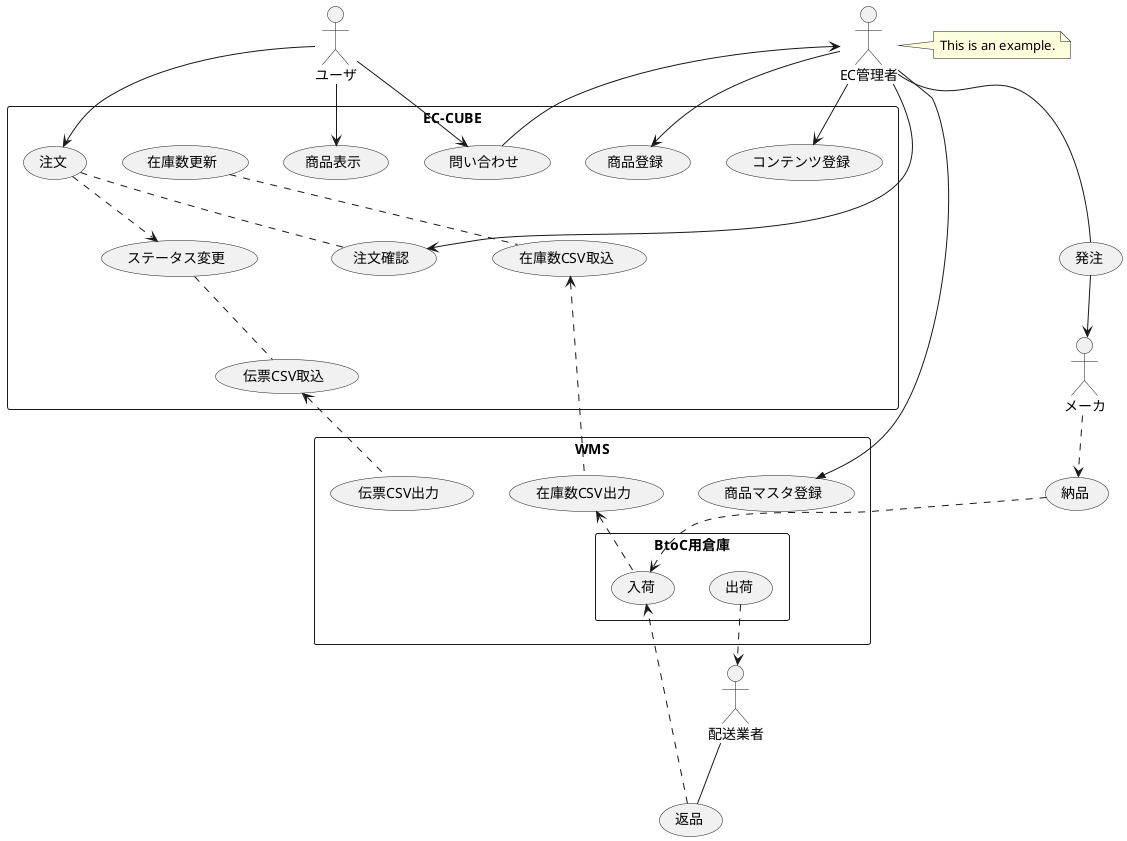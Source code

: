 @startuml
'https://plantuml.com/use-case-diagram

actor EC管理者 as Admin
actor ユーザ as User
actor 配送業者 as Delivery
actor メーカ as Maker

rectangle EC-CUBE {
  User --> (商品表示)
  User --> (注文)
  User --> (問い合わせ)
  Admin --> (商品登録)
  Admin -> (注文確認)
  Admin <-- (問い合わせ)
  Admin --> (コンテンツ登録)
  (注文) ..> (ステータス変更)
  (注文) .. (注文確認)
  (ステータス変更) .. (伝票CSV取込)
  (在庫数更新) .. (在庫数CSV取込)
}

rectangle WMS {
  Admin ->> (商品マスタ登録)
  (伝票CSV取込) <.. (伝票CSV出力)
  (在庫数CSV取込) <.. (在庫数CSV出力)
  (在庫数CSV出力)
  rectangle BtoC用倉庫 {
    (出荷) ..> Delivery
    (在庫数CSV出力) <.. (入荷)
  }
}

Admin -- (発注)
(発注) --> Maker
Delivery -- (返品)
Maker ..> (納品)
(納品) ..> (入荷)
(返品) ..> (入荷)

note right of Admin : This is an example.

@enduml
